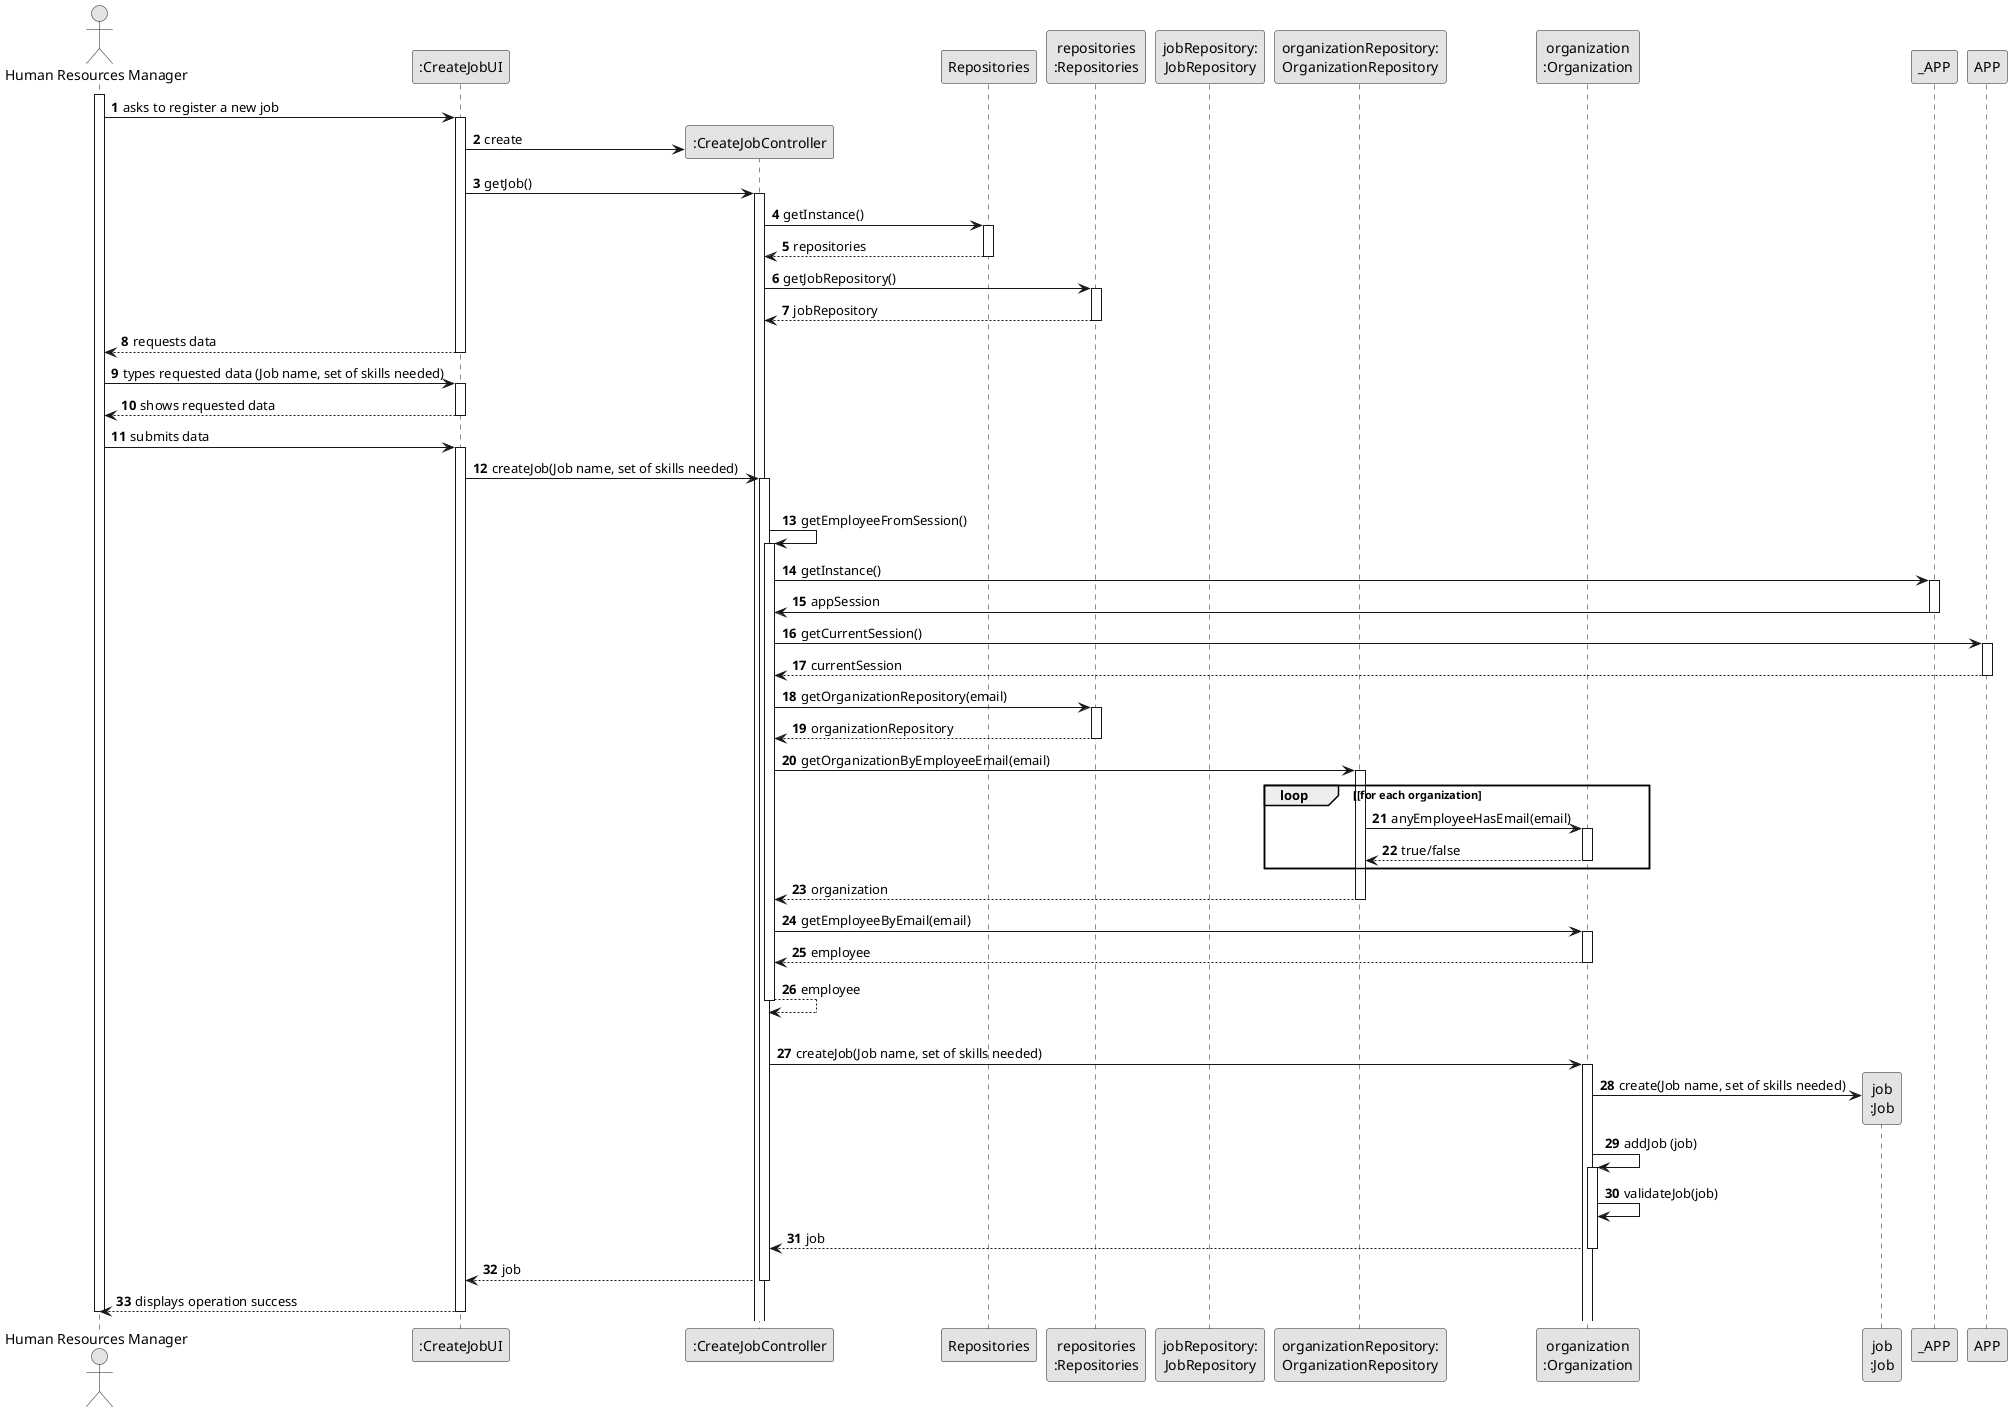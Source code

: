 @startuml
skinparam monochrome true
skinparam packageStyle rectangle
skinparam shadowing false

autonumber

'hide footbox
actor "Human Resources Manager" as ADM
participant ":CreateJobUI" as UI
participant ":CreateJobController" as CTRL
participant "Repositories" as RepositorySingleton
participant "repositories\n:Repositories" as PLAT
participant "jobRepository:\nJobRepository" as JobRepository
'participant ":ApplicationSession" as _APP
'participant "appSession\n:ApplicationSession" as APP
'participant "currentSession\n:UserSession" as SESSAO
participant "organizationRepository:\nOrganizationRepository" as OrganizationRepository
participant "organization\n:Organization" as ORG
participant "job\n:Job" as TAREFA

activate ADM

        ADM -> UI : asks to register a new job

        activate UI

'            UI --> ADM : requests data (reference, description,  informal \n description, technical description, duration, cost)
            'create CTRL
            UI -> CTRL** : create

            UI -> CTRL : getJob()
            activate CTRL

                CTRL -> RepositorySingleton : getInstance()
                activate RepositorySingleton

                    RepositorySingleton --> CTRL: repositories
                deactivate RepositorySingleton

                CTRL -> PLAT : getJobRepository()
                activate PLAT

                    PLAT --> CTRL: jobRepository
                deactivate PLAT

             '   CTRL -> TaskCategoryRepository : getJob()
              '  activate JobRepository

               '     TaskCategoryRepository --> CTRL : jobList
                'deactivate JobRepository

             '   CTRL --> UI : taskCategoryList
            'deactivate CTRL

'            UI --> ADM : shows task category list\n and asks to sleect one
'        deactivate UI
'
'    ADM -> UI : selects a task category
'    activate UI

        UI --> ADM : requests data
    deactivate UI

    ADM -> UI : types requested data (Job name, set of skills needed)
    activate UI

        UI --> ADM : shows requested data
    deactivate UI

    ADM -> UI : submits data
    activate UI

        UI -> CTRL : createJob(Job name, set of skills needed)
        activate CTRL

'            CTRL -> CTRL : getTaskCategoryByDescription(taskCategoryDescription)
'            activate CTRL

'                CTRL -> RepositorySingleton : getInstance()
'                activate RepositorySingleton
'
'                    RepositorySingleton --> CTRL: repositories
'                deactivate RepositorySingleton
'
'                CTRL -> PLAT : getTaskCategoryRepository()
'                activate PLAT
'
'                    PLAT -> CTRL : taskCategoryRepository
'                deactivate PLAT
'
'                CTRL -> TaskCategoryRepository : getTaskCategoryByDescription(taskCategoryDescription)
'                activate TaskCategoryRepository
'
'                    TaskCategoryRepository --> CTRL : taskCategory
'                deactivate TaskCategoryRepository
'                    CTRL --> CTRL : taskCategory
'            deactivate CTRL

            |||
            CTRL -> CTRL : getEmployeeFromSession()
            activate CTRL

                CTRL -> _APP: getInstance()
                activate _APP
                    _APP -> CTRL: appSession
                deactivate _APP


                CTRL -> APP: getCurrentSession()
                activate APP

                    APP --> CTRL: currentSession
                deactivate APP

                'CTRL -> SESSAO: email = getUserEmail()
                'activate SESSAO

                 '   SESSAO --> CTRL: email
                'deactivate SESSAO


                CTRL -> PLAT: getOrganizationRepository(email)
                activate PLAT

                    PLAT --> CTRL: organizationRepository
                deactivate PLAT


                CTRL -> OrganizationRepository: getOrganizationByEmployeeEmail(email)
                activate OrganizationRepository

                    loop [for each organization
                        OrganizationRepository -> ORG : anyEmployeeHasEmail(email)
                        activate ORG

                             ORG --> OrganizationRepository : true/false
                        deactivate ORG
                    end
                    OrganizationRepository --> CTRL : organization
                deactivate OrganizationRepository

                CTRL -> ORG: getEmployeeByEmail(email)
                activate ORG

                    ORG --> CTRL : employee
                deactivate ORG

                CTRL --> CTRL : employee
            deactivate CTRL

            |||
            CTRL -> ORG: createJob(Job name, set of skills needed)
            activate ORG

                ORG -> TAREFA**: create(Job name, set of skills needed)
                ORG -> ORG: addJob (job)


                activate ORG
                    ORG -> ORG: validateJob(job)
'                    activate ORG
'                        ORG --> ORG
'                    deactivate ORG
'
'                    ORG --> ORG
'                deactivate ORG

                ORG --> CTRL : job

            deactivate ORG

            CTRL --> UI: job
            deactivate CTRL
            UI --> ADM: displays operation success
    deactivate UI

deactivate ADM

@enduml